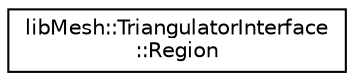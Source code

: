 digraph "类继承关系图"
{
 // INTERACTIVE_SVG=YES
  edge [fontname="Helvetica",fontsize="10",labelfontname="Helvetica",labelfontsize="10"];
  node [fontname="Helvetica",fontsize="10",shape=record];
  rankdir="LR";
  Node1 [label="libMesh::TriangulatorInterface\l::Region",height=0.2,width=0.4,color="black", fillcolor="white", style="filled",URL="$classlibMesh_1_1TriangulatorInterface_1_1Region.html",tooltip="A class for defining a 2-dimensional region for Triangle. "];
}
